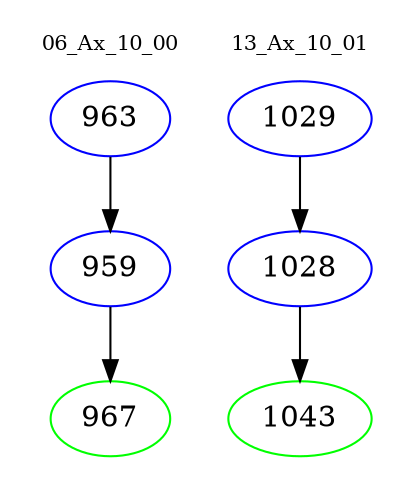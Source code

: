 digraph{
subgraph cluster_0 {
color = white
label = "06_Ax_10_00";
fontsize=10;
T0_963 [label="963", color="blue"]
T0_963 -> T0_959 [color="black"]
T0_959 [label="959", color="blue"]
T0_959 -> T0_967 [color="black"]
T0_967 [label="967", color="green"]
}
subgraph cluster_1 {
color = white
label = "13_Ax_10_01";
fontsize=10;
T1_1029 [label="1029", color="blue"]
T1_1029 -> T1_1028 [color="black"]
T1_1028 [label="1028", color="blue"]
T1_1028 -> T1_1043 [color="black"]
T1_1043 [label="1043", color="green"]
}
}
